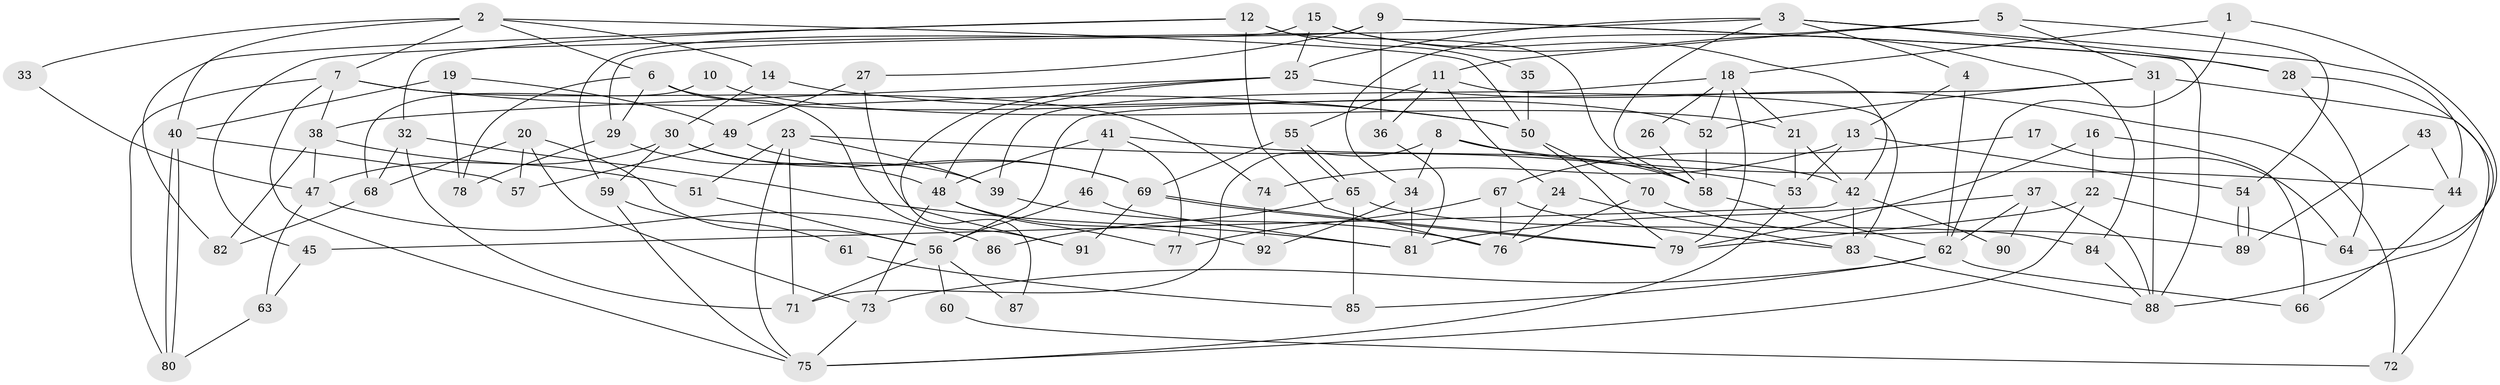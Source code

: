 // Generated by graph-tools (version 1.1) at 2025/50/03/09/25 03:50:02]
// undirected, 92 vertices, 184 edges
graph export_dot {
graph [start="1"]
  node [color=gray90,style=filled];
  1;
  2;
  3;
  4;
  5;
  6;
  7;
  8;
  9;
  10;
  11;
  12;
  13;
  14;
  15;
  16;
  17;
  18;
  19;
  20;
  21;
  22;
  23;
  24;
  25;
  26;
  27;
  28;
  29;
  30;
  31;
  32;
  33;
  34;
  35;
  36;
  37;
  38;
  39;
  40;
  41;
  42;
  43;
  44;
  45;
  46;
  47;
  48;
  49;
  50;
  51;
  52;
  53;
  54;
  55;
  56;
  57;
  58;
  59;
  60;
  61;
  62;
  63;
  64;
  65;
  66;
  67;
  68;
  69;
  70;
  71;
  72;
  73;
  74;
  75;
  76;
  77;
  78;
  79;
  80;
  81;
  82;
  83;
  84;
  85;
  86;
  87;
  88;
  89;
  90;
  91;
  92;
  1 -- 64;
  1 -- 18;
  1 -- 62;
  2 -- 6;
  2 -- 7;
  2 -- 14;
  2 -- 33;
  2 -- 40;
  2 -- 50;
  3 -- 28;
  3 -- 4;
  3 -- 25;
  3 -- 44;
  3 -- 45;
  3 -- 58;
  4 -- 13;
  4 -- 62;
  5 -- 11;
  5 -- 31;
  5 -- 34;
  5 -- 54;
  6 -- 78;
  6 -- 52;
  6 -- 29;
  6 -- 91;
  7 -- 75;
  7 -- 50;
  7 -- 38;
  7 -- 74;
  7 -- 80;
  8 -- 34;
  8 -- 58;
  8 -- 44;
  8 -- 71;
  9 -- 29;
  9 -- 88;
  9 -- 27;
  9 -- 28;
  9 -- 36;
  10 -- 68;
  10 -- 21;
  11 -- 83;
  11 -- 55;
  11 -- 24;
  11 -- 36;
  12 -- 58;
  12 -- 32;
  12 -- 35;
  12 -- 76;
  12 -- 82;
  13 -- 54;
  13 -- 53;
  13 -- 74;
  14 -- 50;
  14 -- 30;
  15 -- 59;
  15 -- 42;
  15 -- 25;
  15 -- 84;
  16 -- 66;
  16 -- 79;
  16 -- 22;
  17 -- 67;
  17 -- 64;
  18 -- 79;
  18 -- 39;
  18 -- 21;
  18 -- 26;
  18 -- 52;
  19 -- 49;
  19 -- 40;
  19 -- 78;
  20 -- 68;
  20 -- 56;
  20 -- 57;
  20 -- 73;
  21 -- 42;
  21 -- 53;
  22 -- 75;
  22 -- 64;
  22 -- 79;
  23 -- 51;
  23 -- 53;
  23 -- 39;
  23 -- 71;
  23 -- 75;
  24 -- 76;
  24 -- 83;
  25 -- 38;
  25 -- 48;
  25 -- 72;
  25 -- 87;
  26 -- 58;
  27 -- 49;
  27 -- 91;
  28 -- 88;
  28 -- 64;
  29 -- 48;
  29 -- 78;
  30 -- 69;
  30 -- 39;
  30 -- 47;
  30 -- 59;
  31 -- 56;
  31 -- 52;
  31 -- 72;
  31 -- 88;
  32 -- 81;
  32 -- 71;
  32 -- 68;
  33 -- 47;
  34 -- 92;
  34 -- 81;
  35 -- 50;
  36 -- 81;
  37 -- 81;
  37 -- 88;
  37 -- 62;
  37 -- 90;
  38 -- 47;
  38 -- 51;
  38 -- 82;
  39 -- 76;
  40 -- 80;
  40 -- 80;
  40 -- 57;
  41 -- 48;
  41 -- 42;
  41 -- 46;
  41 -- 77;
  42 -- 83;
  42 -- 45;
  42 -- 90;
  43 -- 44;
  43 -- 89;
  44 -- 66;
  45 -- 63;
  46 -- 81;
  46 -- 56;
  47 -- 63;
  47 -- 86;
  48 -- 73;
  48 -- 77;
  48 -- 92;
  49 -- 69;
  49 -- 57;
  50 -- 79;
  50 -- 70;
  51 -- 56;
  52 -- 58;
  53 -- 75;
  54 -- 89;
  54 -- 89;
  55 -- 65;
  55 -- 65;
  55 -- 69;
  56 -- 71;
  56 -- 60;
  56 -- 87;
  58 -- 62;
  59 -- 75;
  59 -- 61;
  60 -- 72;
  61 -- 85;
  62 -- 66;
  62 -- 73;
  62 -- 85;
  63 -- 80;
  65 -- 84;
  65 -- 85;
  65 -- 86;
  67 -- 76;
  67 -- 77;
  67 -- 83;
  68 -- 82;
  69 -- 79;
  69 -- 79;
  69 -- 91;
  70 -- 76;
  70 -- 89;
  73 -- 75;
  74 -- 92;
  83 -- 88;
  84 -- 88;
}
